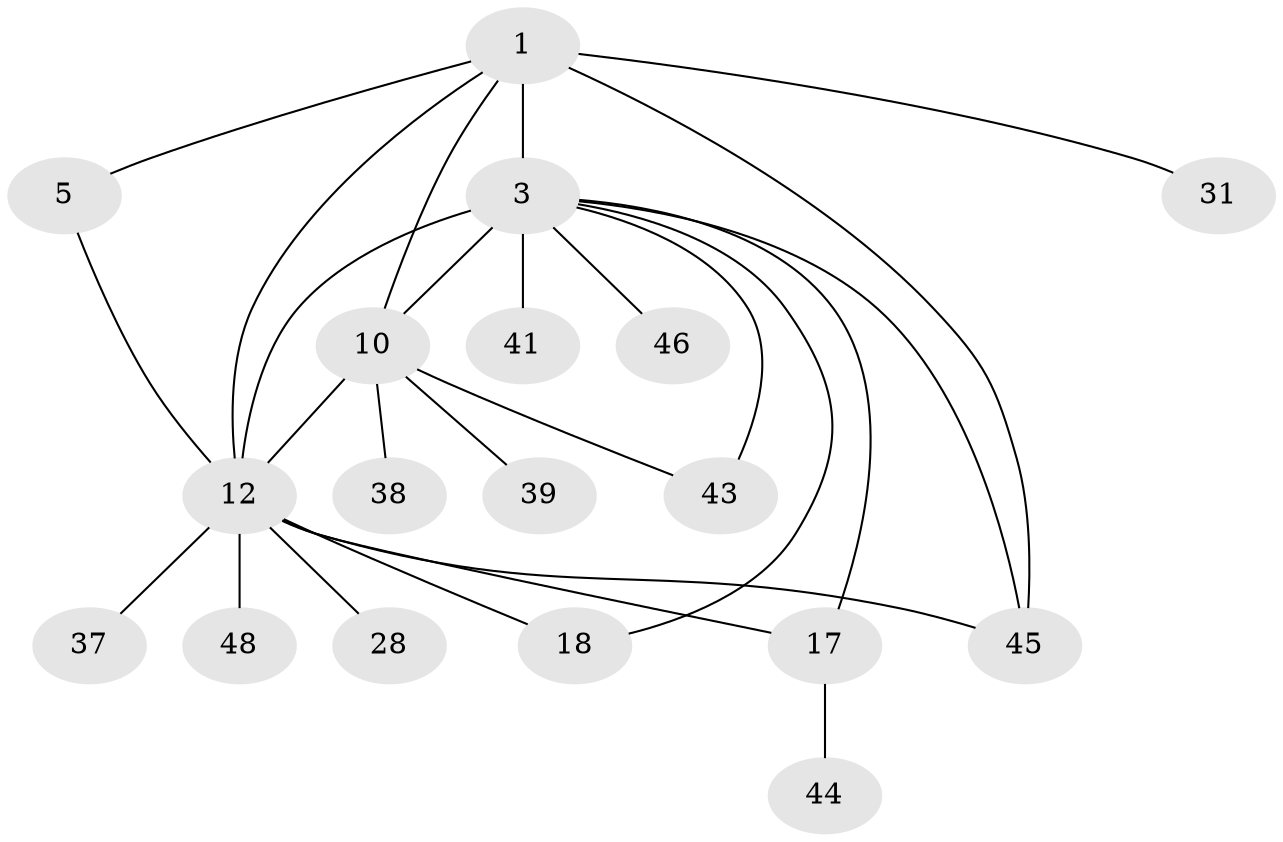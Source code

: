 // original degree distribution, {7: 0.01694915254237288, 5: 0.05084745762711865, 4: 0.06779661016949153, 6: 0.01694915254237288, 2: 0.3898305084745763, 3: 0.2033898305084746, 8: 0.01694915254237288, 1: 0.23728813559322035}
// Generated by graph-tools (version 1.1) at 2025/16/03/04/25 18:16:57]
// undirected, 18 vertices, 26 edges
graph export_dot {
graph [start="1"]
  node [color=gray90,style=filled];
  1 [super="+26+7+56+59+23+2+29"];
  3 [super="+8+6+4"];
  5;
  10 [super="+33+20+40"];
  12 [super="+13"];
  17 [super="+19"];
  18;
  28 [super="+34"];
  31 [super="+32"];
  37;
  38;
  39 [super="+49"];
  41;
  43;
  44;
  45 [super="+52"];
  46;
  48;
  1 -- 12 [weight=2];
  1 -- 45;
  1 -- 31;
  1 -- 3 [weight=3];
  1 -- 5;
  1 -- 10;
  3 -- 41;
  3 -- 10 [weight=2];
  3 -- 45;
  3 -- 43;
  3 -- 17;
  3 -- 18;
  3 -- 12;
  3 -- 46;
  5 -- 12;
  10 -- 38;
  10 -- 39;
  10 -- 43;
  10 -- 12;
  12 -- 37;
  12 -- 45;
  12 -- 48;
  12 -- 17;
  12 -- 18;
  12 -- 28;
  17 -- 44;
}
